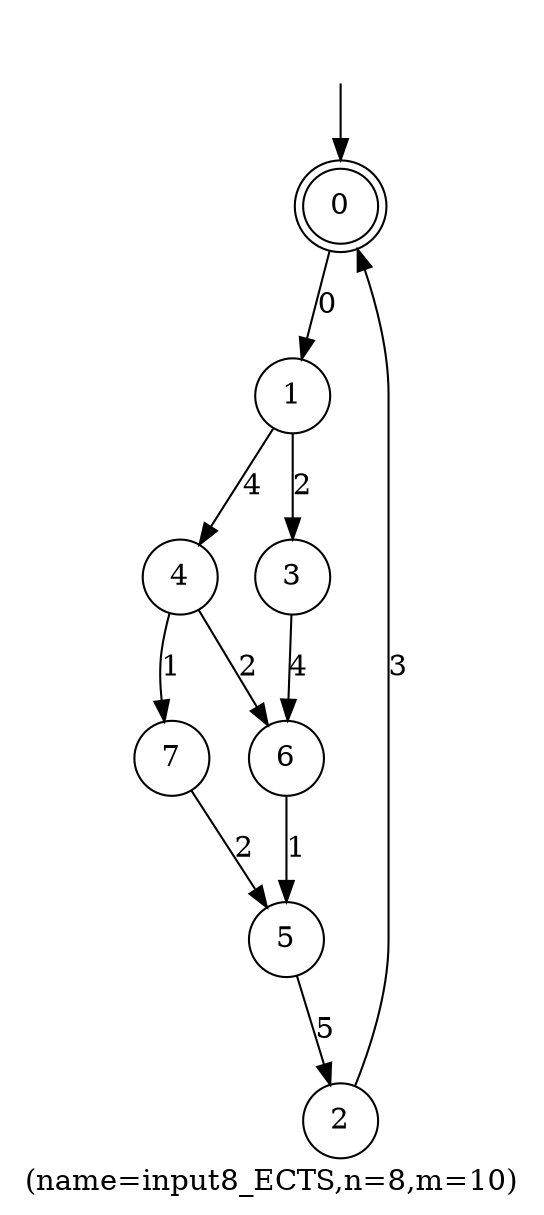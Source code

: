digraph input8_ECTS{
	label="(name=input8_ECTS,n=8,m=10)";
	_nil [style = "invis"];
	node [shape = doublecircle]; 0;
	node [shape = circle];
	_nil -> 0;
	0->1[label="0"];
	4->7[label="1"];
	6->5[label="1"];
	1->3[label="2"];
	4->6[label="2"];
	7->5[label="2"];
	2->0[label="3"];
	1->4[label="4"];
	3->6[label="4"];
	5->2[label="5"];
}
